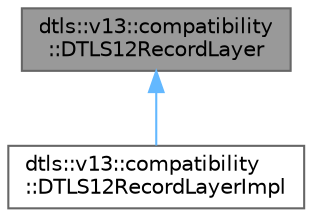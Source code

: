 digraph "dtls::v13::compatibility::DTLS12RecordLayer"
{
 // LATEX_PDF_SIZE
  bgcolor="transparent";
  edge [fontname=Helvetica,fontsize=10,labelfontname=Helvetica,labelfontsize=10];
  node [fontname=Helvetica,fontsize=10,shape=box,height=0.2,width=0.4];
  Node1 [id="Node000001",label="dtls::v13::compatibility\l::DTLS12RecordLayer",height=0.2,width=0.4,color="gray40", fillcolor="grey60", style="filled", fontcolor="black",tooltip="DTLS 1.2 record format handler."];
  Node1 -> Node2 [id="edge1_Node000001_Node000002",dir="back",color="steelblue1",style="solid",tooltip=" "];
  Node2 [id="Node000002",label="dtls::v13::compatibility\l::DTLS12RecordLayerImpl",height=0.2,width=0.4,color="gray40", fillcolor="white", style="filled",URL="$classdtls_1_1v13_1_1compatibility_1_1DTLS12RecordLayerImpl.html",tooltip="Implementation of DTLS 1.2 record layer."];
}
